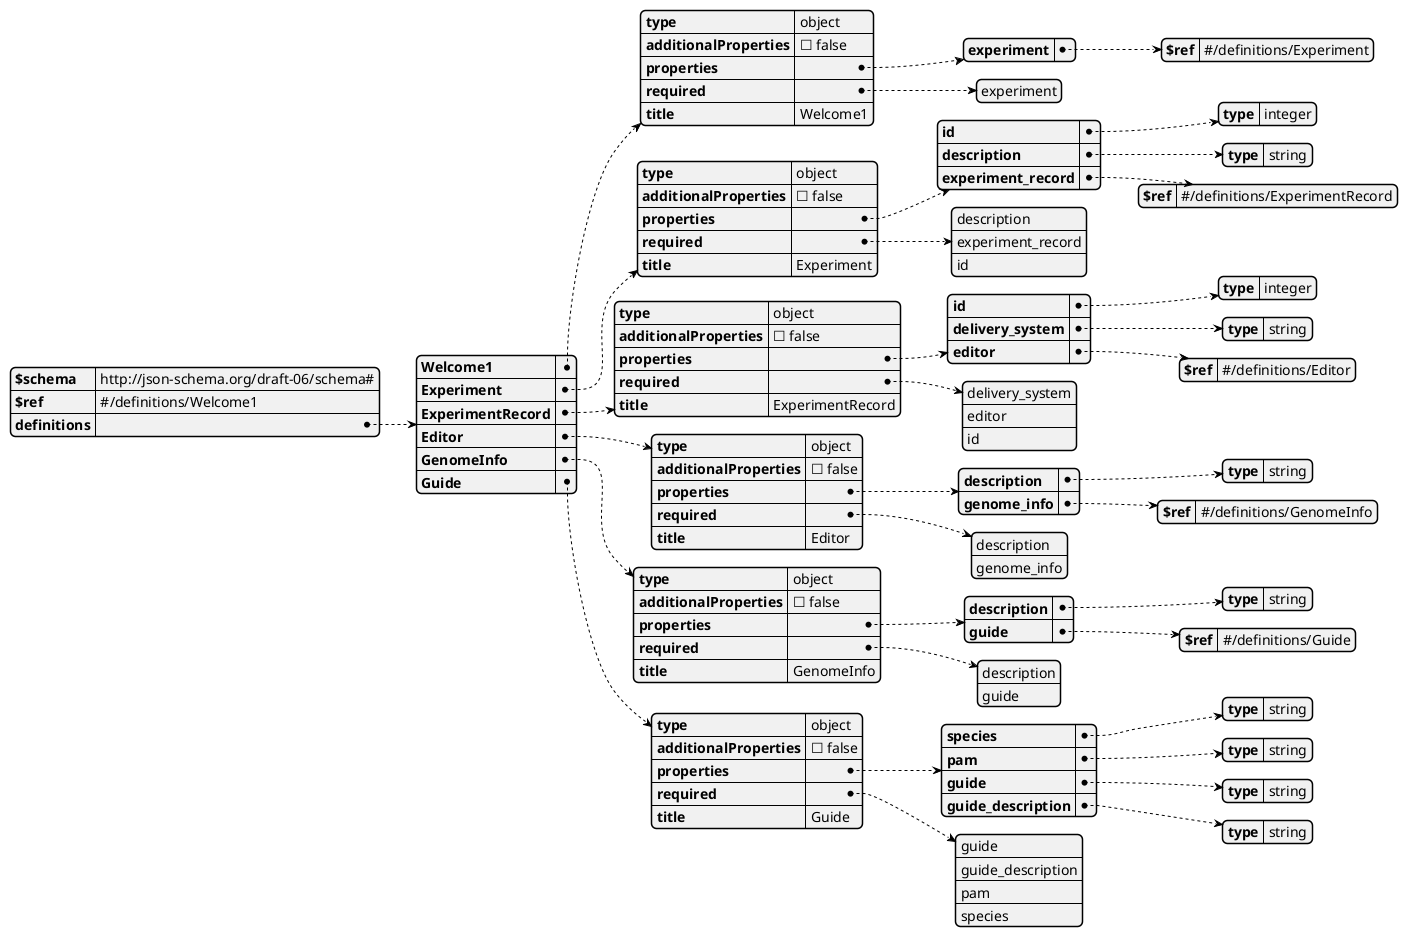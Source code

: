 @startjson
{
    "$schema": "http://json-schema.org/draft-06/schema#",
    "$ref": "#/definitions/Welcome1",
    "definitions": {
        "Welcome1": {
            "type": "object",
            "additionalProperties": false,
            "properties": {
                "experiment": {
                    "$ref": "#/definitions/Experiment"
                }
            },
            "required": [
                "experiment"
            ],
            "title": "Welcome1"
        },
        "Experiment": {
            "type": "object",
            "additionalProperties": false,
            "properties": {
                "id": {
                    "type": "integer"
                },
                "description": {
                    "type": "string"
                },
                "experiment_record": {
                    "$ref": "#/definitions/ExperimentRecord"
                }
            },
            "required": [
                "description",
                "experiment_record",
                "id"
            ],
            "title": "Experiment"
        },
        "ExperimentRecord": {
            "type": "object",
            "additionalProperties": false,
            "properties": {
                "id": {
                    "type": "integer"
                },
                "delivery_system": {
                    "type": "string"
                },
                "editor": {
                    "$ref": "#/definitions/Editor"
                }
            },
            "required": [
                "delivery_system",
                "editor",
                "id"
            ],
            "title": "ExperimentRecord"
        },
        "Editor": {
            "type": "object",
            "additionalProperties": false,
            "properties": {
                "description": {
                    "type": "string"
                },
                "genome_info": {
                    "$ref": "#/definitions/GenomeInfo"
                }
            },
            "required": [
                "description",
                "genome_info"
            ],
            "title": "Editor"
        },
        "GenomeInfo": {
            "type": "object",
            "additionalProperties": false,
            "properties": {
                "description": {
                    "type": "string"
                },
                "guide": {
                    "$ref": "#/definitions/Guide"
                }
            },
            "required": [
                "description",
                "guide"
            ],
            "title": "GenomeInfo"
        },
        "Guide": {
            "type": "object",
            "additionalProperties": false,
            "properties": {
                "species": {
                    "type": "string"
                },
                "pam": {
                    "type": "string"
                },
                "guide": {
                    "type": "string"
                },
                "guide_description": {
                    "type": "string"
                }
            },
            "required": [
                "guide",
                "guide_description",
                "pam",
                "species"
            ],
            "title": "Guide"
        }
    }
}
@endjson
